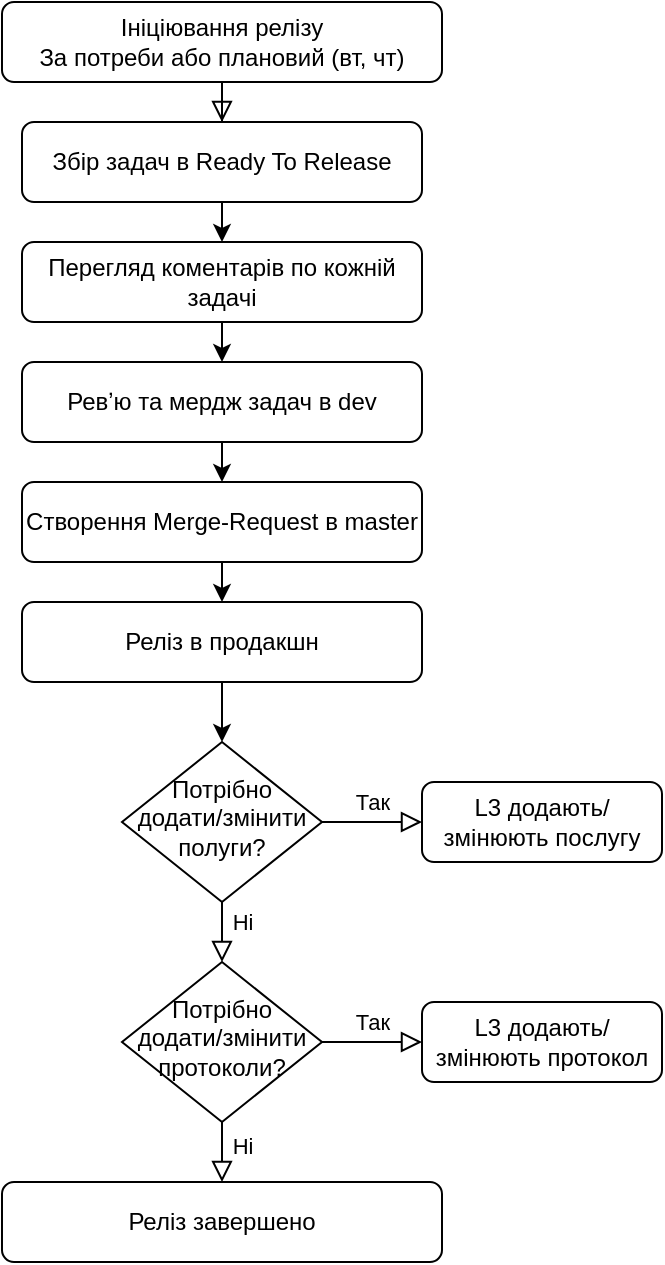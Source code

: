<mxfile version="24.7.17">
  <diagram id="C5RBs43oDa-KdzZeNtuy" name="Page-1">
    <mxGraphModel dx="1004" dy="647" grid="1" gridSize="10" guides="1" tooltips="1" connect="1" arrows="1" fold="1" page="1" pageScale="1" pageWidth="827" pageHeight="1169" math="0" shadow="0">
      <root>
        <mxCell id="WIyWlLk6GJQsqaUBKTNV-0" />
        <mxCell id="WIyWlLk6GJQsqaUBKTNV-1" parent="WIyWlLk6GJQsqaUBKTNV-0" />
        <mxCell id="WIyWlLk6GJQsqaUBKTNV-2" value="" style="rounded=0;html=1;jettySize=auto;orthogonalLoop=1;fontSize=11;endArrow=block;endFill=0;endSize=8;strokeWidth=1;shadow=0;labelBackgroundColor=none;edgeStyle=orthogonalEdgeStyle;entryX=0.5;entryY=0;entryDx=0;entryDy=0;" parent="WIyWlLk6GJQsqaUBKTNV-1" source="WIyWlLk6GJQsqaUBKTNV-3" target="Osnuod3J5iWucl8Khhn1-0" edge="1">
          <mxGeometry relative="1" as="geometry" />
        </mxCell>
        <mxCell id="WIyWlLk6GJQsqaUBKTNV-3" value="Ініціювання релізу&lt;br&gt;За потреби або плановий (вт, чт)" style="rounded=1;whiteSpace=wrap;html=1;fontSize=12;glass=0;strokeWidth=1;shadow=0;" parent="WIyWlLk6GJQsqaUBKTNV-1" vertex="1">
          <mxGeometry x="110" y="80" width="220" height="40" as="geometry" />
        </mxCell>
        <mxCell id="WIyWlLk6GJQsqaUBKTNV-6" value="Потрібно додати/змінити полуги?" style="rhombus;whiteSpace=wrap;html=1;shadow=0;fontFamily=Helvetica;fontSize=12;align=center;strokeWidth=1;spacing=6;spacingTop=-4;" parent="WIyWlLk6GJQsqaUBKTNV-1" vertex="1">
          <mxGeometry x="170" y="450" width="100" height="80" as="geometry" />
        </mxCell>
        <mxCell id="WIyWlLk6GJQsqaUBKTNV-7" value="L3 додають/змінюють послугу" style="rounded=1;whiteSpace=wrap;html=1;fontSize=12;glass=0;strokeWidth=1;shadow=0;" parent="WIyWlLk6GJQsqaUBKTNV-1" vertex="1">
          <mxGeometry x="320" y="470" width="120" height="40" as="geometry" />
        </mxCell>
        <mxCell id="WIyWlLk6GJQsqaUBKTNV-11" value="Реліз завершено" style="rounded=1;whiteSpace=wrap;html=1;fontSize=12;glass=0;strokeWidth=1;shadow=0;" parent="WIyWlLk6GJQsqaUBKTNV-1" vertex="1">
          <mxGeometry x="110" y="670" width="220" height="40" as="geometry" />
        </mxCell>
        <mxCell id="WIyWlLk6GJQsqaUBKTNV-12" value="L3 додають/змінюють протокол" style="rounded=1;whiteSpace=wrap;html=1;fontSize=12;glass=0;strokeWidth=1;shadow=0;" parent="WIyWlLk6GJQsqaUBKTNV-1" vertex="1">
          <mxGeometry x="320" y="580" width="120" height="40" as="geometry" />
        </mxCell>
        <mxCell id="Osnuod3J5iWucl8Khhn1-4" style="edgeStyle=orthogonalEdgeStyle;rounded=0;orthogonalLoop=1;jettySize=auto;html=1;exitX=0.5;exitY=1;exitDx=0;exitDy=0;entryX=0.5;entryY=0;entryDx=0;entryDy=0;" edge="1" parent="WIyWlLk6GJQsqaUBKTNV-1" source="Osnuod3J5iWucl8Khhn1-0" target="Osnuod3J5iWucl8Khhn1-10">
          <mxGeometry relative="1" as="geometry" />
        </mxCell>
        <mxCell id="Osnuod3J5iWucl8Khhn1-0" value="Збір задач в Ready To Release" style="rounded=1;whiteSpace=wrap;html=1;fontSize=12;glass=0;strokeWidth=1;shadow=0;" vertex="1" parent="WIyWlLk6GJQsqaUBKTNV-1">
          <mxGeometry x="120" y="140" width="200" height="40" as="geometry" />
        </mxCell>
        <mxCell id="Osnuod3J5iWucl8Khhn1-6" style="edgeStyle=orthogonalEdgeStyle;rounded=0;orthogonalLoop=1;jettySize=auto;html=1;exitX=0.5;exitY=1;exitDx=0;exitDy=0;entryX=0.5;entryY=0;entryDx=0;entryDy=0;" edge="1" parent="WIyWlLk6GJQsqaUBKTNV-1" source="Osnuod3J5iWucl8Khhn1-1" target="Osnuod3J5iWucl8Khhn1-5">
          <mxGeometry relative="1" as="geometry" />
        </mxCell>
        <mxCell id="Osnuod3J5iWucl8Khhn1-1" value="Ревʼю та мердж задач в dev" style="rounded=1;whiteSpace=wrap;html=1;fontSize=12;glass=0;strokeWidth=1;shadow=0;" vertex="1" parent="WIyWlLk6GJQsqaUBKTNV-1">
          <mxGeometry x="120" y="260" width="200" height="40" as="geometry" />
        </mxCell>
        <mxCell id="Osnuod3J5iWucl8Khhn1-19" style="edgeStyle=orthogonalEdgeStyle;rounded=0;orthogonalLoop=1;jettySize=auto;html=1;exitX=0.5;exitY=1;exitDx=0;exitDy=0;entryX=0.5;entryY=0;entryDx=0;entryDy=0;" edge="1" parent="WIyWlLk6GJQsqaUBKTNV-1" source="Osnuod3J5iWucl8Khhn1-5" target="Osnuod3J5iWucl8Khhn1-13">
          <mxGeometry relative="1" as="geometry" />
        </mxCell>
        <mxCell id="Osnuod3J5iWucl8Khhn1-5" value="Створення Merge-Request в master" style="rounded=1;whiteSpace=wrap;html=1;fontSize=12;glass=0;strokeWidth=1;shadow=0;" vertex="1" parent="WIyWlLk6GJQsqaUBKTNV-1">
          <mxGeometry x="120" y="320" width="200" height="40" as="geometry" />
        </mxCell>
        <mxCell id="Osnuod3J5iWucl8Khhn1-9" value="Потрібно додати/змінити протоколи&lt;span style=&quot;background-color: initial;&quot;&gt;?&lt;/span&gt;" style="rhombus;whiteSpace=wrap;html=1;shadow=0;fontFamily=Helvetica;fontSize=12;align=center;strokeWidth=1;spacing=6;spacingTop=-4;" vertex="1" parent="WIyWlLk6GJQsqaUBKTNV-1">
          <mxGeometry x="170" y="560" width="100" height="80" as="geometry" />
        </mxCell>
        <mxCell id="Osnuod3J5iWucl8Khhn1-11" style="edgeStyle=orthogonalEdgeStyle;rounded=0;orthogonalLoop=1;jettySize=auto;html=1;exitX=0.5;exitY=1;exitDx=0;exitDy=0;entryX=0.5;entryY=0;entryDx=0;entryDy=0;" edge="1" parent="WIyWlLk6GJQsqaUBKTNV-1" source="Osnuod3J5iWucl8Khhn1-10" target="Osnuod3J5iWucl8Khhn1-1">
          <mxGeometry relative="1" as="geometry" />
        </mxCell>
        <mxCell id="Osnuod3J5iWucl8Khhn1-10" value="Перегляд коментарів по кожній задачі" style="rounded=1;whiteSpace=wrap;html=1;fontSize=12;glass=0;strokeWidth=1;shadow=0;" vertex="1" parent="WIyWlLk6GJQsqaUBKTNV-1">
          <mxGeometry x="120" y="200" width="200" height="40" as="geometry" />
        </mxCell>
        <mxCell id="Osnuod3J5iWucl8Khhn1-14" style="edgeStyle=orthogonalEdgeStyle;rounded=0;orthogonalLoop=1;jettySize=auto;html=1;exitX=0.5;exitY=1;exitDx=0;exitDy=0;entryX=0.5;entryY=0;entryDx=0;entryDy=0;" edge="1" parent="WIyWlLk6GJQsqaUBKTNV-1" source="Osnuod3J5iWucl8Khhn1-13" target="WIyWlLk6GJQsqaUBKTNV-6">
          <mxGeometry relative="1" as="geometry" />
        </mxCell>
        <mxCell id="Osnuod3J5iWucl8Khhn1-13" value="Реліз в продакшн" style="rounded=1;whiteSpace=wrap;html=1;fontSize=12;glass=0;strokeWidth=1;shadow=0;" vertex="1" parent="WIyWlLk6GJQsqaUBKTNV-1">
          <mxGeometry x="120" y="380" width="200" height="40" as="geometry" />
        </mxCell>
        <mxCell id="Osnuod3J5iWucl8Khhn1-20" value="Так" style="rounded=0;html=1;jettySize=auto;orthogonalLoop=1;fontSize=11;endArrow=block;endFill=0;endSize=8;strokeWidth=1;shadow=0;labelBackgroundColor=none;edgeStyle=orthogonalEdgeStyle;entryX=0;entryY=0.5;entryDx=0;entryDy=0;exitX=1;exitY=0.5;exitDx=0;exitDy=0;" edge="1" parent="WIyWlLk6GJQsqaUBKTNV-1" source="Osnuod3J5iWucl8Khhn1-9" target="WIyWlLk6GJQsqaUBKTNV-12">
          <mxGeometry y="10" relative="1" as="geometry">
            <mxPoint as="offset" />
            <mxPoint x="230" y="630" as="sourcePoint" />
            <mxPoint x="230" y="660" as="targetPoint" />
          </mxGeometry>
        </mxCell>
        <mxCell id="Osnuod3J5iWucl8Khhn1-21" value="Так" style="rounded=0;html=1;jettySize=auto;orthogonalLoop=1;fontSize=11;endArrow=block;endFill=0;endSize=8;strokeWidth=1;shadow=0;labelBackgroundColor=none;edgeStyle=orthogonalEdgeStyle;entryX=0;entryY=0.5;entryDx=0;entryDy=0;exitX=1;exitY=0.5;exitDx=0;exitDy=0;" edge="1" parent="WIyWlLk6GJQsqaUBKTNV-1" source="WIyWlLk6GJQsqaUBKTNV-6" target="WIyWlLk6GJQsqaUBKTNV-7">
          <mxGeometry y="10" relative="1" as="geometry">
            <mxPoint as="offset" />
            <mxPoint x="280" y="700" as="sourcePoint" />
            <mxPoint x="340" y="700" as="targetPoint" />
          </mxGeometry>
        </mxCell>
        <mxCell id="Osnuod3J5iWucl8Khhn1-22" value="Ні" style="rounded=0;html=1;jettySize=auto;orthogonalLoop=1;fontSize=11;endArrow=block;endFill=0;endSize=8;strokeWidth=1;shadow=0;labelBackgroundColor=none;edgeStyle=orthogonalEdgeStyle;entryX=0.5;entryY=0;entryDx=0;entryDy=0;exitX=0.5;exitY=1;exitDx=0;exitDy=0;" edge="1" parent="WIyWlLk6GJQsqaUBKTNV-1" source="WIyWlLk6GJQsqaUBKTNV-6" target="Osnuod3J5iWucl8Khhn1-9">
          <mxGeometry x="-0.333" y="10" relative="1" as="geometry">
            <mxPoint as="offset" />
            <mxPoint x="280" y="590" as="sourcePoint" />
            <mxPoint x="340" y="590" as="targetPoint" />
          </mxGeometry>
        </mxCell>
        <mxCell id="Osnuod3J5iWucl8Khhn1-23" value="Ні" style="rounded=0;html=1;jettySize=auto;orthogonalLoop=1;fontSize=11;endArrow=block;endFill=0;endSize=8;strokeWidth=1;shadow=0;labelBackgroundColor=none;edgeStyle=orthogonalEdgeStyle;entryX=0.5;entryY=0;entryDx=0;entryDy=0;exitX=0.5;exitY=1;exitDx=0;exitDy=0;" edge="1" parent="WIyWlLk6GJQsqaUBKTNV-1" source="Osnuod3J5iWucl8Khhn1-9" target="WIyWlLk6GJQsqaUBKTNV-11">
          <mxGeometry x="-0.2" y="10" relative="1" as="geometry">
            <mxPoint as="offset" />
            <mxPoint x="230" y="630" as="sourcePoint" />
            <mxPoint x="230" y="660" as="targetPoint" />
          </mxGeometry>
        </mxCell>
      </root>
    </mxGraphModel>
  </diagram>
</mxfile>
